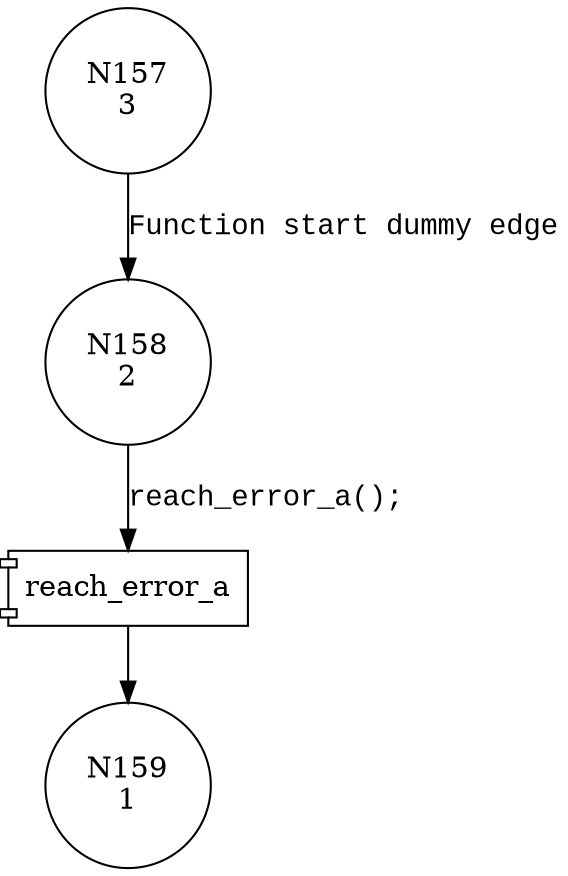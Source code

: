 digraph reach_error_35 {
158 [shape="circle" label="N158\n2"]
159 [shape="circle" label="N159\n1"]
157 [shape="circle" label="N157\n3"]
100241 [shape="component" label="reach_error_a"]
158 -> 100241 [label="reach_error_a();" fontname="Courier New"]
100241 -> 159 [label="" fontname="Courier New"]
157 -> 158 [label="Function start dummy edge" fontname="Courier New"]
}
